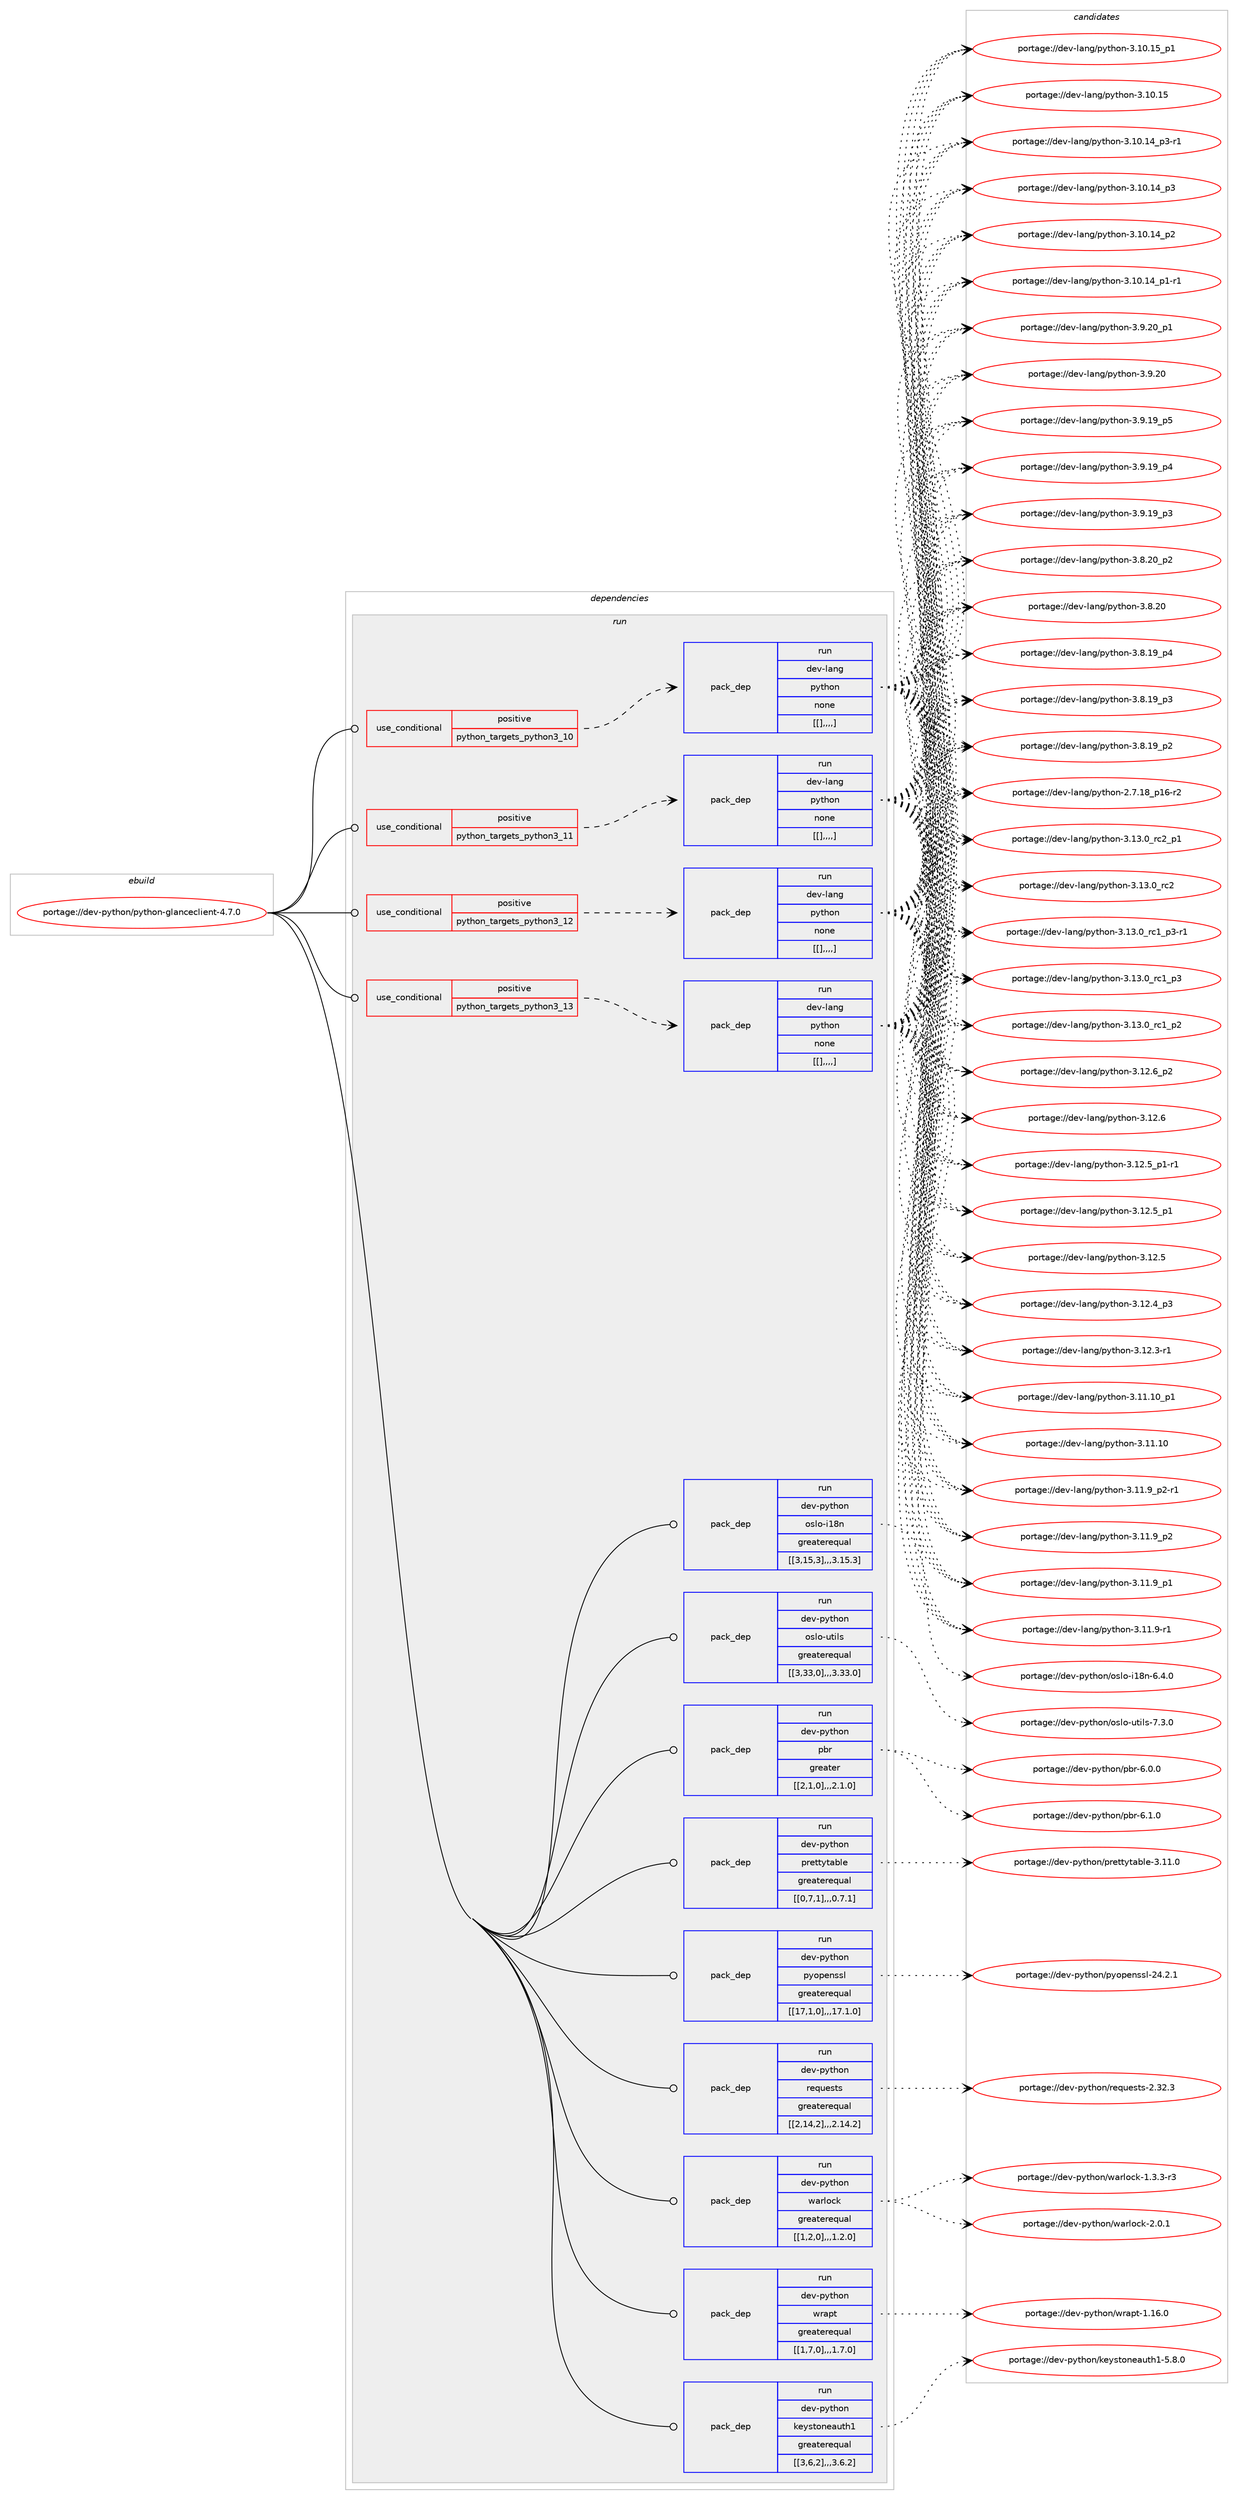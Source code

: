 digraph prolog {

# *************
# Graph options
# *************

newrank=true;
concentrate=true;
compound=true;
graph [rankdir=LR,fontname=Helvetica,fontsize=10,ranksep=1.5];#, ranksep=2.5, nodesep=0.2];
edge  [arrowhead=vee];
node  [fontname=Helvetica,fontsize=10];

# **********
# The ebuild
# **********

subgraph cluster_leftcol {
color=gray;
label=<<i>ebuild</i>>;
id [label="portage://dev-python/python-glanceclient-4.7.0", color=red, width=4, href="../dev-python/python-glanceclient-4.7.0.svg"];
}

# ****************
# The dependencies
# ****************

subgraph cluster_midcol {
color=gray;
label=<<i>dependencies</i>>;
subgraph cluster_compile {
fillcolor="#eeeeee";
style=filled;
label=<<i>compile</i>>;
}
subgraph cluster_compileandrun {
fillcolor="#eeeeee";
style=filled;
label=<<i>compile and run</i>>;
}
subgraph cluster_run {
fillcolor="#eeeeee";
style=filled;
label=<<i>run</i>>;
subgraph cond39867 {
dependency162960 [label=<<TABLE BORDER="0" CELLBORDER="1" CELLSPACING="0" CELLPADDING="4"><TR><TD ROWSPAN="3" CELLPADDING="10">use_conditional</TD></TR><TR><TD>positive</TD></TR><TR><TD>python_targets_python3_10</TD></TR></TABLE>>, shape=none, color=red];
subgraph pack121839 {
dependency162961 [label=<<TABLE BORDER="0" CELLBORDER="1" CELLSPACING="0" CELLPADDING="4" WIDTH="220"><TR><TD ROWSPAN="6" CELLPADDING="30">pack_dep</TD></TR><TR><TD WIDTH="110">run</TD></TR><TR><TD>dev-lang</TD></TR><TR><TD>python</TD></TR><TR><TD>none</TD></TR><TR><TD>[[],,,,]</TD></TR></TABLE>>, shape=none, color=blue];
}
dependency162960:e -> dependency162961:w [weight=20,style="dashed",arrowhead="vee"];
}
id:e -> dependency162960:w [weight=20,style="solid",arrowhead="odot"];
subgraph cond39868 {
dependency162962 [label=<<TABLE BORDER="0" CELLBORDER="1" CELLSPACING="0" CELLPADDING="4"><TR><TD ROWSPAN="3" CELLPADDING="10">use_conditional</TD></TR><TR><TD>positive</TD></TR><TR><TD>python_targets_python3_11</TD></TR></TABLE>>, shape=none, color=red];
subgraph pack121840 {
dependency162963 [label=<<TABLE BORDER="0" CELLBORDER="1" CELLSPACING="0" CELLPADDING="4" WIDTH="220"><TR><TD ROWSPAN="6" CELLPADDING="30">pack_dep</TD></TR><TR><TD WIDTH="110">run</TD></TR><TR><TD>dev-lang</TD></TR><TR><TD>python</TD></TR><TR><TD>none</TD></TR><TR><TD>[[],,,,]</TD></TR></TABLE>>, shape=none, color=blue];
}
dependency162962:e -> dependency162963:w [weight=20,style="dashed",arrowhead="vee"];
}
id:e -> dependency162962:w [weight=20,style="solid",arrowhead="odot"];
subgraph cond39869 {
dependency162964 [label=<<TABLE BORDER="0" CELLBORDER="1" CELLSPACING="0" CELLPADDING="4"><TR><TD ROWSPAN="3" CELLPADDING="10">use_conditional</TD></TR><TR><TD>positive</TD></TR><TR><TD>python_targets_python3_12</TD></TR></TABLE>>, shape=none, color=red];
subgraph pack121841 {
dependency162965 [label=<<TABLE BORDER="0" CELLBORDER="1" CELLSPACING="0" CELLPADDING="4" WIDTH="220"><TR><TD ROWSPAN="6" CELLPADDING="30">pack_dep</TD></TR><TR><TD WIDTH="110">run</TD></TR><TR><TD>dev-lang</TD></TR><TR><TD>python</TD></TR><TR><TD>none</TD></TR><TR><TD>[[],,,,]</TD></TR></TABLE>>, shape=none, color=blue];
}
dependency162964:e -> dependency162965:w [weight=20,style="dashed",arrowhead="vee"];
}
id:e -> dependency162964:w [weight=20,style="solid",arrowhead="odot"];
subgraph cond39870 {
dependency162966 [label=<<TABLE BORDER="0" CELLBORDER="1" CELLSPACING="0" CELLPADDING="4"><TR><TD ROWSPAN="3" CELLPADDING="10">use_conditional</TD></TR><TR><TD>positive</TD></TR><TR><TD>python_targets_python3_13</TD></TR></TABLE>>, shape=none, color=red];
subgraph pack121842 {
dependency162967 [label=<<TABLE BORDER="0" CELLBORDER="1" CELLSPACING="0" CELLPADDING="4" WIDTH="220"><TR><TD ROWSPAN="6" CELLPADDING="30">pack_dep</TD></TR><TR><TD WIDTH="110">run</TD></TR><TR><TD>dev-lang</TD></TR><TR><TD>python</TD></TR><TR><TD>none</TD></TR><TR><TD>[[],,,,]</TD></TR></TABLE>>, shape=none, color=blue];
}
dependency162966:e -> dependency162967:w [weight=20,style="dashed",arrowhead="vee"];
}
id:e -> dependency162966:w [weight=20,style="solid",arrowhead="odot"];
subgraph pack121843 {
dependency162968 [label=<<TABLE BORDER="0" CELLBORDER="1" CELLSPACING="0" CELLPADDING="4" WIDTH="220"><TR><TD ROWSPAN="6" CELLPADDING="30">pack_dep</TD></TR><TR><TD WIDTH="110">run</TD></TR><TR><TD>dev-python</TD></TR><TR><TD>keystoneauth1</TD></TR><TR><TD>greaterequal</TD></TR><TR><TD>[[3,6,2],,,3.6.2]</TD></TR></TABLE>>, shape=none, color=blue];
}
id:e -> dependency162968:w [weight=20,style="solid",arrowhead="odot"];
subgraph pack121844 {
dependency162969 [label=<<TABLE BORDER="0" CELLBORDER="1" CELLSPACING="0" CELLPADDING="4" WIDTH="220"><TR><TD ROWSPAN="6" CELLPADDING="30">pack_dep</TD></TR><TR><TD WIDTH="110">run</TD></TR><TR><TD>dev-python</TD></TR><TR><TD>oslo-i18n</TD></TR><TR><TD>greaterequal</TD></TR><TR><TD>[[3,15,3],,,3.15.3]</TD></TR></TABLE>>, shape=none, color=blue];
}
id:e -> dependency162969:w [weight=20,style="solid",arrowhead="odot"];
subgraph pack121845 {
dependency162970 [label=<<TABLE BORDER="0" CELLBORDER="1" CELLSPACING="0" CELLPADDING="4" WIDTH="220"><TR><TD ROWSPAN="6" CELLPADDING="30">pack_dep</TD></TR><TR><TD WIDTH="110">run</TD></TR><TR><TD>dev-python</TD></TR><TR><TD>oslo-utils</TD></TR><TR><TD>greaterequal</TD></TR><TR><TD>[[3,33,0],,,3.33.0]</TD></TR></TABLE>>, shape=none, color=blue];
}
id:e -> dependency162970:w [weight=20,style="solid",arrowhead="odot"];
subgraph pack121846 {
dependency162971 [label=<<TABLE BORDER="0" CELLBORDER="1" CELLSPACING="0" CELLPADDING="4" WIDTH="220"><TR><TD ROWSPAN="6" CELLPADDING="30">pack_dep</TD></TR><TR><TD WIDTH="110">run</TD></TR><TR><TD>dev-python</TD></TR><TR><TD>pbr</TD></TR><TR><TD>greater</TD></TR><TR><TD>[[2,1,0],,,2.1.0]</TD></TR></TABLE>>, shape=none, color=blue];
}
id:e -> dependency162971:w [weight=20,style="solid",arrowhead="odot"];
subgraph pack121847 {
dependency162972 [label=<<TABLE BORDER="0" CELLBORDER="1" CELLSPACING="0" CELLPADDING="4" WIDTH="220"><TR><TD ROWSPAN="6" CELLPADDING="30">pack_dep</TD></TR><TR><TD WIDTH="110">run</TD></TR><TR><TD>dev-python</TD></TR><TR><TD>prettytable</TD></TR><TR><TD>greaterequal</TD></TR><TR><TD>[[0,7,1],,,0.7.1]</TD></TR></TABLE>>, shape=none, color=blue];
}
id:e -> dependency162972:w [weight=20,style="solid",arrowhead="odot"];
subgraph pack121848 {
dependency162973 [label=<<TABLE BORDER="0" CELLBORDER="1" CELLSPACING="0" CELLPADDING="4" WIDTH="220"><TR><TD ROWSPAN="6" CELLPADDING="30">pack_dep</TD></TR><TR><TD WIDTH="110">run</TD></TR><TR><TD>dev-python</TD></TR><TR><TD>pyopenssl</TD></TR><TR><TD>greaterequal</TD></TR><TR><TD>[[17,1,0],,,17.1.0]</TD></TR></TABLE>>, shape=none, color=blue];
}
id:e -> dependency162973:w [weight=20,style="solid",arrowhead="odot"];
subgraph pack121849 {
dependency162974 [label=<<TABLE BORDER="0" CELLBORDER="1" CELLSPACING="0" CELLPADDING="4" WIDTH="220"><TR><TD ROWSPAN="6" CELLPADDING="30">pack_dep</TD></TR><TR><TD WIDTH="110">run</TD></TR><TR><TD>dev-python</TD></TR><TR><TD>requests</TD></TR><TR><TD>greaterequal</TD></TR><TR><TD>[[2,14,2],,,2.14.2]</TD></TR></TABLE>>, shape=none, color=blue];
}
id:e -> dependency162974:w [weight=20,style="solid",arrowhead="odot"];
subgraph pack121850 {
dependency162975 [label=<<TABLE BORDER="0" CELLBORDER="1" CELLSPACING="0" CELLPADDING="4" WIDTH="220"><TR><TD ROWSPAN="6" CELLPADDING="30">pack_dep</TD></TR><TR><TD WIDTH="110">run</TD></TR><TR><TD>dev-python</TD></TR><TR><TD>warlock</TD></TR><TR><TD>greaterequal</TD></TR><TR><TD>[[1,2,0],,,1.2.0]</TD></TR></TABLE>>, shape=none, color=blue];
}
id:e -> dependency162975:w [weight=20,style="solid",arrowhead="odot"];
subgraph pack121851 {
dependency162976 [label=<<TABLE BORDER="0" CELLBORDER="1" CELLSPACING="0" CELLPADDING="4" WIDTH="220"><TR><TD ROWSPAN="6" CELLPADDING="30">pack_dep</TD></TR><TR><TD WIDTH="110">run</TD></TR><TR><TD>dev-python</TD></TR><TR><TD>wrapt</TD></TR><TR><TD>greaterequal</TD></TR><TR><TD>[[1,7,0],,,1.7.0]</TD></TR></TABLE>>, shape=none, color=blue];
}
id:e -> dependency162976:w [weight=20,style="solid",arrowhead="odot"];
}
}

# **************
# The candidates
# **************

subgraph cluster_choices {
rank=same;
color=gray;
label=<<i>candidates</i>>;

subgraph choice121839 {
color=black;
nodesep=1;
choice100101118451089711010347112121116104111110455146495146489511499509511249 [label="portage://dev-lang/python-3.13.0_rc2_p1", color=red, width=4,href="../dev-lang/python-3.13.0_rc2_p1.svg"];
choice10010111845108971101034711212111610411111045514649514648951149950 [label="portage://dev-lang/python-3.13.0_rc2", color=red, width=4,href="../dev-lang/python-3.13.0_rc2.svg"];
choice1001011184510897110103471121211161041111104551464951464895114994995112514511449 [label="portage://dev-lang/python-3.13.0_rc1_p3-r1", color=red, width=4,href="../dev-lang/python-3.13.0_rc1_p3-r1.svg"];
choice100101118451089711010347112121116104111110455146495146489511499499511251 [label="portage://dev-lang/python-3.13.0_rc1_p3", color=red, width=4,href="../dev-lang/python-3.13.0_rc1_p3.svg"];
choice100101118451089711010347112121116104111110455146495146489511499499511250 [label="portage://dev-lang/python-3.13.0_rc1_p2", color=red, width=4,href="../dev-lang/python-3.13.0_rc1_p2.svg"];
choice100101118451089711010347112121116104111110455146495046549511250 [label="portage://dev-lang/python-3.12.6_p2", color=red, width=4,href="../dev-lang/python-3.12.6_p2.svg"];
choice10010111845108971101034711212111610411111045514649504654 [label="portage://dev-lang/python-3.12.6", color=red, width=4,href="../dev-lang/python-3.12.6.svg"];
choice1001011184510897110103471121211161041111104551464950465395112494511449 [label="portage://dev-lang/python-3.12.5_p1-r1", color=red, width=4,href="../dev-lang/python-3.12.5_p1-r1.svg"];
choice100101118451089711010347112121116104111110455146495046539511249 [label="portage://dev-lang/python-3.12.5_p1", color=red, width=4,href="../dev-lang/python-3.12.5_p1.svg"];
choice10010111845108971101034711212111610411111045514649504653 [label="portage://dev-lang/python-3.12.5", color=red, width=4,href="../dev-lang/python-3.12.5.svg"];
choice100101118451089711010347112121116104111110455146495046529511251 [label="portage://dev-lang/python-3.12.4_p3", color=red, width=4,href="../dev-lang/python-3.12.4_p3.svg"];
choice100101118451089711010347112121116104111110455146495046514511449 [label="portage://dev-lang/python-3.12.3-r1", color=red, width=4,href="../dev-lang/python-3.12.3-r1.svg"];
choice10010111845108971101034711212111610411111045514649494649489511249 [label="portage://dev-lang/python-3.11.10_p1", color=red, width=4,href="../dev-lang/python-3.11.10_p1.svg"];
choice1001011184510897110103471121211161041111104551464949464948 [label="portage://dev-lang/python-3.11.10", color=red, width=4,href="../dev-lang/python-3.11.10.svg"];
choice1001011184510897110103471121211161041111104551464949465795112504511449 [label="portage://dev-lang/python-3.11.9_p2-r1", color=red, width=4,href="../dev-lang/python-3.11.9_p2-r1.svg"];
choice100101118451089711010347112121116104111110455146494946579511250 [label="portage://dev-lang/python-3.11.9_p2", color=red, width=4,href="../dev-lang/python-3.11.9_p2.svg"];
choice100101118451089711010347112121116104111110455146494946579511249 [label="portage://dev-lang/python-3.11.9_p1", color=red, width=4,href="../dev-lang/python-3.11.9_p1.svg"];
choice100101118451089711010347112121116104111110455146494946574511449 [label="portage://dev-lang/python-3.11.9-r1", color=red, width=4,href="../dev-lang/python-3.11.9-r1.svg"];
choice10010111845108971101034711212111610411111045514649484649539511249 [label="portage://dev-lang/python-3.10.15_p1", color=red, width=4,href="../dev-lang/python-3.10.15_p1.svg"];
choice1001011184510897110103471121211161041111104551464948464953 [label="portage://dev-lang/python-3.10.15", color=red, width=4,href="../dev-lang/python-3.10.15.svg"];
choice100101118451089711010347112121116104111110455146494846495295112514511449 [label="portage://dev-lang/python-3.10.14_p3-r1", color=red, width=4,href="../dev-lang/python-3.10.14_p3-r1.svg"];
choice10010111845108971101034711212111610411111045514649484649529511251 [label="portage://dev-lang/python-3.10.14_p3", color=red, width=4,href="../dev-lang/python-3.10.14_p3.svg"];
choice10010111845108971101034711212111610411111045514649484649529511250 [label="portage://dev-lang/python-3.10.14_p2", color=red, width=4,href="../dev-lang/python-3.10.14_p2.svg"];
choice100101118451089711010347112121116104111110455146494846495295112494511449 [label="portage://dev-lang/python-3.10.14_p1-r1", color=red, width=4,href="../dev-lang/python-3.10.14_p1-r1.svg"];
choice100101118451089711010347112121116104111110455146574650489511249 [label="portage://dev-lang/python-3.9.20_p1", color=red, width=4,href="../dev-lang/python-3.9.20_p1.svg"];
choice10010111845108971101034711212111610411111045514657465048 [label="portage://dev-lang/python-3.9.20", color=red, width=4,href="../dev-lang/python-3.9.20.svg"];
choice100101118451089711010347112121116104111110455146574649579511253 [label="portage://dev-lang/python-3.9.19_p5", color=red, width=4,href="../dev-lang/python-3.9.19_p5.svg"];
choice100101118451089711010347112121116104111110455146574649579511252 [label="portage://dev-lang/python-3.9.19_p4", color=red, width=4,href="../dev-lang/python-3.9.19_p4.svg"];
choice100101118451089711010347112121116104111110455146574649579511251 [label="portage://dev-lang/python-3.9.19_p3", color=red, width=4,href="../dev-lang/python-3.9.19_p3.svg"];
choice100101118451089711010347112121116104111110455146564650489511250 [label="portage://dev-lang/python-3.8.20_p2", color=red, width=4,href="../dev-lang/python-3.8.20_p2.svg"];
choice10010111845108971101034711212111610411111045514656465048 [label="portage://dev-lang/python-3.8.20", color=red, width=4,href="../dev-lang/python-3.8.20.svg"];
choice100101118451089711010347112121116104111110455146564649579511252 [label="portage://dev-lang/python-3.8.19_p4", color=red, width=4,href="../dev-lang/python-3.8.19_p4.svg"];
choice100101118451089711010347112121116104111110455146564649579511251 [label="portage://dev-lang/python-3.8.19_p3", color=red, width=4,href="../dev-lang/python-3.8.19_p3.svg"];
choice100101118451089711010347112121116104111110455146564649579511250 [label="portage://dev-lang/python-3.8.19_p2", color=red, width=4,href="../dev-lang/python-3.8.19_p2.svg"];
choice100101118451089711010347112121116104111110455046554649569511249544511450 [label="portage://dev-lang/python-2.7.18_p16-r2", color=red, width=4,href="../dev-lang/python-2.7.18_p16-r2.svg"];
dependency162961:e -> choice100101118451089711010347112121116104111110455146495146489511499509511249:w [style=dotted,weight="100"];
dependency162961:e -> choice10010111845108971101034711212111610411111045514649514648951149950:w [style=dotted,weight="100"];
dependency162961:e -> choice1001011184510897110103471121211161041111104551464951464895114994995112514511449:w [style=dotted,weight="100"];
dependency162961:e -> choice100101118451089711010347112121116104111110455146495146489511499499511251:w [style=dotted,weight="100"];
dependency162961:e -> choice100101118451089711010347112121116104111110455146495146489511499499511250:w [style=dotted,weight="100"];
dependency162961:e -> choice100101118451089711010347112121116104111110455146495046549511250:w [style=dotted,weight="100"];
dependency162961:e -> choice10010111845108971101034711212111610411111045514649504654:w [style=dotted,weight="100"];
dependency162961:e -> choice1001011184510897110103471121211161041111104551464950465395112494511449:w [style=dotted,weight="100"];
dependency162961:e -> choice100101118451089711010347112121116104111110455146495046539511249:w [style=dotted,weight="100"];
dependency162961:e -> choice10010111845108971101034711212111610411111045514649504653:w [style=dotted,weight="100"];
dependency162961:e -> choice100101118451089711010347112121116104111110455146495046529511251:w [style=dotted,weight="100"];
dependency162961:e -> choice100101118451089711010347112121116104111110455146495046514511449:w [style=dotted,weight="100"];
dependency162961:e -> choice10010111845108971101034711212111610411111045514649494649489511249:w [style=dotted,weight="100"];
dependency162961:e -> choice1001011184510897110103471121211161041111104551464949464948:w [style=dotted,weight="100"];
dependency162961:e -> choice1001011184510897110103471121211161041111104551464949465795112504511449:w [style=dotted,weight="100"];
dependency162961:e -> choice100101118451089711010347112121116104111110455146494946579511250:w [style=dotted,weight="100"];
dependency162961:e -> choice100101118451089711010347112121116104111110455146494946579511249:w [style=dotted,weight="100"];
dependency162961:e -> choice100101118451089711010347112121116104111110455146494946574511449:w [style=dotted,weight="100"];
dependency162961:e -> choice10010111845108971101034711212111610411111045514649484649539511249:w [style=dotted,weight="100"];
dependency162961:e -> choice1001011184510897110103471121211161041111104551464948464953:w [style=dotted,weight="100"];
dependency162961:e -> choice100101118451089711010347112121116104111110455146494846495295112514511449:w [style=dotted,weight="100"];
dependency162961:e -> choice10010111845108971101034711212111610411111045514649484649529511251:w [style=dotted,weight="100"];
dependency162961:e -> choice10010111845108971101034711212111610411111045514649484649529511250:w [style=dotted,weight="100"];
dependency162961:e -> choice100101118451089711010347112121116104111110455146494846495295112494511449:w [style=dotted,weight="100"];
dependency162961:e -> choice100101118451089711010347112121116104111110455146574650489511249:w [style=dotted,weight="100"];
dependency162961:e -> choice10010111845108971101034711212111610411111045514657465048:w [style=dotted,weight="100"];
dependency162961:e -> choice100101118451089711010347112121116104111110455146574649579511253:w [style=dotted,weight="100"];
dependency162961:e -> choice100101118451089711010347112121116104111110455146574649579511252:w [style=dotted,weight="100"];
dependency162961:e -> choice100101118451089711010347112121116104111110455146574649579511251:w [style=dotted,weight="100"];
dependency162961:e -> choice100101118451089711010347112121116104111110455146564650489511250:w [style=dotted,weight="100"];
dependency162961:e -> choice10010111845108971101034711212111610411111045514656465048:w [style=dotted,weight="100"];
dependency162961:e -> choice100101118451089711010347112121116104111110455146564649579511252:w [style=dotted,weight="100"];
dependency162961:e -> choice100101118451089711010347112121116104111110455146564649579511251:w [style=dotted,weight="100"];
dependency162961:e -> choice100101118451089711010347112121116104111110455146564649579511250:w [style=dotted,weight="100"];
dependency162961:e -> choice100101118451089711010347112121116104111110455046554649569511249544511450:w [style=dotted,weight="100"];
}
subgraph choice121840 {
color=black;
nodesep=1;
choice100101118451089711010347112121116104111110455146495146489511499509511249 [label="portage://dev-lang/python-3.13.0_rc2_p1", color=red, width=4,href="../dev-lang/python-3.13.0_rc2_p1.svg"];
choice10010111845108971101034711212111610411111045514649514648951149950 [label="portage://dev-lang/python-3.13.0_rc2", color=red, width=4,href="../dev-lang/python-3.13.0_rc2.svg"];
choice1001011184510897110103471121211161041111104551464951464895114994995112514511449 [label="portage://dev-lang/python-3.13.0_rc1_p3-r1", color=red, width=4,href="../dev-lang/python-3.13.0_rc1_p3-r1.svg"];
choice100101118451089711010347112121116104111110455146495146489511499499511251 [label="portage://dev-lang/python-3.13.0_rc1_p3", color=red, width=4,href="../dev-lang/python-3.13.0_rc1_p3.svg"];
choice100101118451089711010347112121116104111110455146495146489511499499511250 [label="portage://dev-lang/python-3.13.0_rc1_p2", color=red, width=4,href="../dev-lang/python-3.13.0_rc1_p2.svg"];
choice100101118451089711010347112121116104111110455146495046549511250 [label="portage://dev-lang/python-3.12.6_p2", color=red, width=4,href="../dev-lang/python-3.12.6_p2.svg"];
choice10010111845108971101034711212111610411111045514649504654 [label="portage://dev-lang/python-3.12.6", color=red, width=4,href="../dev-lang/python-3.12.6.svg"];
choice1001011184510897110103471121211161041111104551464950465395112494511449 [label="portage://dev-lang/python-3.12.5_p1-r1", color=red, width=4,href="../dev-lang/python-3.12.5_p1-r1.svg"];
choice100101118451089711010347112121116104111110455146495046539511249 [label="portage://dev-lang/python-3.12.5_p1", color=red, width=4,href="../dev-lang/python-3.12.5_p1.svg"];
choice10010111845108971101034711212111610411111045514649504653 [label="portage://dev-lang/python-3.12.5", color=red, width=4,href="../dev-lang/python-3.12.5.svg"];
choice100101118451089711010347112121116104111110455146495046529511251 [label="portage://dev-lang/python-3.12.4_p3", color=red, width=4,href="../dev-lang/python-3.12.4_p3.svg"];
choice100101118451089711010347112121116104111110455146495046514511449 [label="portage://dev-lang/python-3.12.3-r1", color=red, width=4,href="../dev-lang/python-3.12.3-r1.svg"];
choice10010111845108971101034711212111610411111045514649494649489511249 [label="portage://dev-lang/python-3.11.10_p1", color=red, width=4,href="../dev-lang/python-3.11.10_p1.svg"];
choice1001011184510897110103471121211161041111104551464949464948 [label="portage://dev-lang/python-3.11.10", color=red, width=4,href="../dev-lang/python-3.11.10.svg"];
choice1001011184510897110103471121211161041111104551464949465795112504511449 [label="portage://dev-lang/python-3.11.9_p2-r1", color=red, width=4,href="../dev-lang/python-3.11.9_p2-r1.svg"];
choice100101118451089711010347112121116104111110455146494946579511250 [label="portage://dev-lang/python-3.11.9_p2", color=red, width=4,href="../dev-lang/python-3.11.9_p2.svg"];
choice100101118451089711010347112121116104111110455146494946579511249 [label="portage://dev-lang/python-3.11.9_p1", color=red, width=4,href="../dev-lang/python-3.11.9_p1.svg"];
choice100101118451089711010347112121116104111110455146494946574511449 [label="portage://dev-lang/python-3.11.9-r1", color=red, width=4,href="../dev-lang/python-3.11.9-r1.svg"];
choice10010111845108971101034711212111610411111045514649484649539511249 [label="portage://dev-lang/python-3.10.15_p1", color=red, width=4,href="../dev-lang/python-3.10.15_p1.svg"];
choice1001011184510897110103471121211161041111104551464948464953 [label="portage://dev-lang/python-3.10.15", color=red, width=4,href="../dev-lang/python-3.10.15.svg"];
choice100101118451089711010347112121116104111110455146494846495295112514511449 [label="portage://dev-lang/python-3.10.14_p3-r1", color=red, width=4,href="../dev-lang/python-3.10.14_p3-r1.svg"];
choice10010111845108971101034711212111610411111045514649484649529511251 [label="portage://dev-lang/python-3.10.14_p3", color=red, width=4,href="../dev-lang/python-3.10.14_p3.svg"];
choice10010111845108971101034711212111610411111045514649484649529511250 [label="portage://dev-lang/python-3.10.14_p2", color=red, width=4,href="../dev-lang/python-3.10.14_p2.svg"];
choice100101118451089711010347112121116104111110455146494846495295112494511449 [label="portage://dev-lang/python-3.10.14_p1-r1", color=red, width=4,href="../dev-lang/python-3.10.14_p1-r1.svg"];
choice100101118451089711010347112121116104111110455146574650489511249 [label="portage://dev-lang/python-3.9.20_p1", color=red, width=4,href="../dev-lang/python-3.9.20_p1.svg"];
choice10010111845108971101034711212111610411111045514657465048 [label="portage://dev-lang/python-3.9.20", color=red, width=4,href="../dev-lang/python-3.9.20.svg"];
choice100101118451089711010347112121116104111110455146574649579511253 [label="portage://dev-lang/python-3.9.19_p5", color=red, width=4,href="../dev-lang/python-3.9.19_p5.svg"];
choice100101118451089711010347112121116104111110455146574649579511252 [label="portage://dev-lang/python-3.9.19_p4", color=red, width=4,href="../dev-lang/python-3.9.19_p4.svg"];
choice100101118451089711010347112121116104111110455146574649579511251 [label="portage://dev-lang/python-3.9.19_p3", color=red, width=4,href="../dev-lang/python-3.9.19_p3.svg"];
choice100101118451089711010347112121116104111110455146564650489511250 [label="portage://dev-lang/python-3.8.20_p2", color=red, width=4,href="../dev-lang/python-3.8.20_p2.svg"];
choice10010111845108971101034711212111610411111045514656465048 [label="portage://dev-lang/python-3.8.20", color=red, width=4,href="../dev-lang/python-3.8.20.svg"];
choice100101118451089711010347112121116104111110455146564649579511252 [label="portage://dev-lang/python-3.8.19_p4", color=red, width=4,href="../dev-lang/python-3.8.19_p4.svg"];
choice100101118451089711010347112121116104111110455146564649579511251 [label="portage://dev-lang/python-3.8.19_p3", color=red, width=4,href="../dev-lang/python-3.8.19_p3.svg"];
choice100101118451089711010347112121116104111110455146564649579511250 [label="portage://dev-lang/python-3.8.19_p2", color=red, width=4,href="../dev-lang/python-3.8.19_p2.svg"];
choice100101118451089711010347112121116104111110455046554649569511249544511450 [label="portage://dev-lang/python-2.7.18_p16-r2", color=red, width=4,href="../dev-lang/python-2.7.18_p16-r2.svg"];
dependency162963:e -> choice100101118451089711010347112121116104111110455146495146489511499509511249:w [style=dotted,weight="100"];
dependency162963:e -> choice10010111845108971101034711212111610411111045514649514648951149950:w [style=dotted,weight="100"];
dependency162963:e -> choice1001011184510897110103471121211161041111104551464951464895114994995112514511449:w [style=dotted,weight="100"];
dependency162963:e -> choice100101118451089711010347112121116104111110455146495146489511499499511251:w [style=dotted,weight="100"];
dependency162963:e -> choice100101118451089711010347112121116104111110455146495146489511499499511250:w [style=dotted,weight="100"];
dependency162963:e -> choice100101118451089711010347112121116104111110455146495046549511250:w [style=dotted,weight="100"];
dependency162963:e -> choice10010111845108971101034711212111610411111045514649504654:w [style=dotted,weight="100"];
dependency162963:e -> choice1001011184510897110103471121211161041111104551464950465395112494511449:w [style=dotted,weight="100"];
dependency162963:e -> choice100101118451089711010347112121116104111110455146495046539511249:w [style=dotted,weight="100"];
dependency162963:e -> choice10010111845108971101034711212111610411111045514649504653:w [style=dotted,weight="100"];
dependency162963:e -> choice100101118451089711010347112121116104111110455146495046529511251:w [style=dotted,weight="100"];
dependency162963:e -> choice100101118451089711010347112121116104111110455146495046514511449:w [style=dotted,weight="100"];
dependency162963:e -> choice10010111845108971101034711212111610411111045514649494649489511249:w [style=dotted,weight="100"];
dependency162963:e -> choice1001011184510897110103471121211161041111104551464949464948:w [style=dotted,weight="100"];
dependency162963:e -> choice1001011184510897110103471121211161041111104551464949465795112504511449:w [style=dotted,weight="100"];
dependency162963:e -> choice100101118451089711010347112121116104111110455146494946579511250:w [style=dotted,weight="100"];
dependency162963:e -> choice100101118451089711010347112121116104111110455146494946579511249:w [style=dotted,weight="100"];
dependency162963:e -> choice100101118451089711010347112121116104111110455146494946574511449:w [style=dotted,weight="100"];
dependency162963:e -> choice10010111845108971101034711212111610411111045514649484649539511249:w [style=dotted,weight="100"];
dependency162963:e -> choice1001011184510897110103471121211161041111104551464948464953:w [style=dotted,weight="100"];
dependency162963:e -> choice100101118451089711010347112121116104111110455146494846495295112514511449:w [style=dotted,weight="100"];
dependency162963:e -> choice10010111845108971101034711212111610411111045514649484649529511251:w [style=dotted,weight="100"];
dependency162963:e -> choice10010111845108971101034711212111610411111045514649484649529511250:w [style=dotted,weight="100"];
dependency162963:e -> choice100101118451089711010347112121116104111110455146494846495295112494511449:w [style=dotted,weight="100"];
dependency162963:e -> choice100101118451089711010347112121116104111110455146574650489511249:w [style=dotted,weight="100"];
dependency162963:e -> choice10010111845108971101034711212111610411111045514657465048:w [style=dotted,weight="100"];
dependency162963:e -> choice100101118451089711010347112121116104111110455146574649579511253:w [style=dotted,weight="100"];
dependency162963:e -> choice100101118451089711010347112121116104111110455146574649579511252:w [style=dotted,weight="100"];
dependency162963:e -> choice100101118451089711010347112121116104111110455146574649579511251:w [style=dotted,weight="100"];
dependency162963:e -> choice100101118451089711010347112121116104111110455146564650489511250:w [style=dotted,weight="100"];
dependency162963:e -> choice10010111845108971101034711212111610411111045514656465048:w [style=dotted,weight="100"];
dependency162963:e -> choice100101118451089711010347112121116104111110455146564649579511252:w [style=dotted,weight="100"];
dependency162963:e -> choice100101118451089711010347112121116104111110455146564649579511251:w [style=dotted,weight="100"];
dependency162963:e -> choice100101118451089711010347112121116104111110455146564649579511250:w [style=dotted,weight="100"];
dependency162963:e -> choice100101118451089711010347112121116104111110455046554649569511249544511450:w [style=dotted,weight="100"];
}
subgraph choice121841 {
color=black;
nodesep=1;
choice100101118451089711010347112121116104111110455146495146489511499509511249 [label="portage://dev-lang/python-3.13.0_rc2_p1", color=red, width=4,href="../dev-lang/python-3.13.0_rc2_p1.svg"];
choice10010111845108971101034711212111610411111045514649514648951149950 [label="portage://dev-lang/python-3.13.0_rc2", color=red, width=4,href="../dev-lang/python-3.13.0_rc2.svg"];
choice1001011184510897110103471121211161041111104551464951464895114994995112514511449 [label="portage://dev-lang/python-3.13.0_rc1_p3-r1", color=red, width=4,href="../dev-lang/python-3.13.0_rc1_p3-r1.svg"];
choice100101118451089711010347112121116104111110455146495146489511499499511251 [label="portage://dev-lang/python-3.13.0_rc1_p3", color=red, width=4,href="../dev-lang/python-3.13.0_rc1_p3.svg"];
choice100101118451089711010347112121116104111110455146495146489511499499511250 [label="portage://dev-lang/python-3.13.0_rc1_p2", color=red, width=4,href="../dev-lang/python-3.13.0_rc1_p2.svg"];
choice100101118451089711010347112121116104111110455146495046549511250 [label="portage://dev-lang/python-3.12.6_p2", color=red, width=4,href="../dev-lang/python-3.12.6_p2.svg"];
choice10010111845108971101034711212111610411111045514649504654 [label="portage://dev-lang/python-3.12.6", color=red, width=4,href="../dev-lang/python-3.12.6.svg"];
choice1001011184510897110103471121211161041111104551464950465395112494511449 [label="portage://dev-lang/python-3.12.5_p1-r1", color=red, width=4,href="../dev-lang/python-3.12.5_p1-r1.svg"];
choice100101118451089711010347112121116104111110455146495046539511249 [label="portage://dev-lang/python-3.12.5_p1", color=red, width=4,href="../dev-lang/python-3.12.5_p1.svg"];
choice10010111845108971101034711212111610411111045514649504653 [label="portage://dev-lang/python-3.12.5", color=red, width=4,href="../dev-lang/python-3.12.5.svg"];
choice100101118451089711010347112121116104111110455146495046529511251 [label="portage://dev-lang/python-3.12.4_p3", color=red, width=4,href="../dev-lang/python-3.12.4_p3.svg"];
choice100101118451089711010347112121116104111110455146495046514511449 [label="portage://dev-lang/python-3.12.3-r1", color=red, width=4,href="../dev-lang/python-3.12.3-r1.svg"];
choice10010111845108971101034711212111610411111045514649494649489511249 [label="portage://dev-lang/python-3.11.10_p1", color=red, width=4,href="../dev-lang/python-3.11.10_p1.svg"];
choice1001011184510897110103471121211161041111104551464949464948 [label="portage://dev-lang/python-3.11.10", color=red, width=4,href="../dev-lang/python-3.11.10.svg"];
choice1001011184510897110103471121211161041111104551464949465795112504511449 [label="portage://dev-lang/python-3.11.9_p2-r1", color=red, width=4,href="../dev-lang/python-3.11.9_p2-r1.svg"];
choice100101118451089711010347112121116104111110455146494946579511250 [label="portage://dev-lang/python-3.11.9_p2", color=red, width=4,href="../dev-lang/python-3.11.9_p2.svg"];
choice100101118451089711010347112121116104111110455146494946579511249 [label="portage://dev-lang/python-3.11.9_p1", color=red, width=4,href="../dev-lang/python-3.11.9_p1.svg"];
choice100101118451089711010347112121116104111110455146494946574511449 [label="portage://dev-lang/python-3.11.9-r1", color=red, width=4,href="../dev-lang/python-3.11.9-r1.svg"];
choice10010111845108971101034711212111610411111045514649484649539511249 [label="portage://dev-lang/python-3.10.15_p1", color=red, width=4,href="../dev-lang/python-3.10.15_p1.svg"];
choice1001011184510897110103471121211161041111104551464948464953 [label="portage://dev-lang/python-3.10.15", color=red, width=4,href="../dev-lang/python-3.10.15.svg"];
choice100101118451089711010347112121116104111110455146494846495295112514511449 [label="portage://dev-lang/python-3.10.14_p3-r1", color=red, width=4,href="../dev-lang/python-3.10.14_p3-r1.svg"];
choice10010111845108971101034711212111610411111045514649484649529511251 [label="portage://dev-lang/python-3.10.14_p3", color=red, width=4,href="../dev-lang/python-3.10.14_p3.svg"];
choice10010111845108971101034711212111610411111045514649484649529511250 [label="portage://dev-lang/python-3.10.14_p2", color=red, width=4,href="../dev-lang/python-3.10.14_p2.svg"];
choice100101118451089711010347112121116104111110455146494846495295112494511449 [label="portage://dev-lang/python-3.10.14_p1-r1", color=red, width=4,href="../dev-lang/python-3.10.14_p1-r1.svg"];
choice100101118451089711010347112121116104111110455146574650489511249 [label="portage://dev-lang/python-3.9.20_p1", color=red, width=4,href="../dev-lang/python-3.9.20_p1.svg"];
choice10010111845108971101034711212111610411111045514657465048 [label="portage://dev-lang/python-3.9.20", color=red, width=4,href="../dev-lang/python-3.9.20.svg"];
choice100101118451089711010347112121116104111110455146574649579511253 [label="portage://dev-lang/python-3.9.19_p5", color=red, width=4,href="../dev-lang/python-3.9.19_p5.svg"];
choice100101118451089711010347112121116104111110455146574649579511252 [label="portage://dev-lang/python-3.9.19_p4", color=red, width=4,href="../dev-lang/python-3.9.19_p4.svg"];
choice100101118451089711010347112121116104111110455146574649579511251 [label="portage://dev-lang/python-3.9.19_p3", color=red, width=4,href="../dev-lang/python-3.9.19_p3.svg"];
choice100101118451089711010347112121116104111110455146564650489511250 [label="portage://dev-lang/python-3.8.20_p2", color=red, width=4,href="../dev-lang/python-3.8.20_p2.svg"];
choice10010111845108971101034711212111610411111045514656465048 [label="portage://dev-lang/python-3.8.20", color=red, width=4,href="../dev-lang/python-3.8.20.svg"];
choice100101118451089711010347112121116104111110455146564649579511252 [label="portage://dev-lang/python-3.8.19_p4", color=red, width=4,href="../dev-lang/python-3.8.19_p4.svg"];
choice100101118451089711010347112121116104111110455146564649579511251 [label="portage://dev-lang/python-3.8.19_p3", color=red, width=4,href="../dev-lang/python-3.8.19_p3.svg"];
choice100101118451089711010347112121116104111110455146564649579511250 [label="portage://dev-lang/python-3.8.19_p2", color=red, width=4,href="../dev-lang/python-3.8.19_p2.svg"];
choice100101118451089711010347112121116104111110455046554649569511249544511450 [label="portage://dev-lang/python-2.7.18_p16-r2", color=red, width=4,href="../dev-lang/python-2.7.18_p16-r2.svg"];
dependency162965:e -> choice100101118451089711010347112121116104111110455146495146489511499509511249:w [style=dotted,weight="100"];
dependency162965:e -> choice10010111845108971101034711212111610411111045514649514648951149950:w [style=dotted,weight="100"];
dependency162965:e -> choice1001011184510897110103471121211161041111104551464951464895114994995112514511449:w [style=dotted,weight="100"];
dependency162965:e -> choice100101118451089711010347112121116104111110455146495146489511499499511251:w [style=dotted,weight="100"];
dependency162965:e -> choice100101118451089711010347112121116104111110455146495146489511499499511250:w [style=dotted,weight="100"];
dependency162965:e -> choice100101118451089711010347112121116104111110455146495046549511250:w [style=dotted,weight="100"];
dependency162965:e -> choice10010111845108971101034711212111610411111045514649504654:w [style=dotted,weight="100"];
dependency162965:e -> choice1001011184510897110103471121211161041111104551464950465395112494511449:w [style=dotted,weight="100"];
dependency162965:e -> choice100101118451089711010347112121116104111110455146495046539511249:w [style=dotted,weight="100"];
dependency162965:e -> choice10010111845108971101034711212111610411111045514649504653:w [style=dotted,weight="100"];
dependency162965:e -> choice100101118451089711010347112121116104111110455146495046529511251:w [style=dotted,weight="100"];
dependency162965:e -> choice100101118451089711010347112121116104111110455146495046514511449:w [style=dotted,weight="100"];
dependency162965:e -> choice10010111845108971101034711212111610411111045514649494649489511249:w [style=dotted,weight="100"];
dependency162965:e -> choice1001011184510897110103471121211161041111104551464949464948:w [style=dotted,weight="100"];
dependency162965:e -> choice1001011184510897110103471121211161041111104551464949465795112504511449:w [style=dotted,weight="100"];
dependency162965:e -> choice100101118451089711010347112121116104111110455146494946579511250:w [style=dotted,weight="100"];
dependency162965:e -> choice100101118451089711010347112121116104111110455146494946579511249:w [style=dotted,weight="100"];
dependency162965:e -> choice100101118451089711010347112121116104111110455146494946574511449:w [style=dotted,weight="100"];
dependency162965:e -> choice10010111845108971101034711212111610411111045514649484649539511249:w [style=dotted,weight="100"];
dependency162965:e -> choice1001011184510897110103471121211161041111104551464948464953:w [style=dotted,weight="100"];
dependency162965:e -> choice100101118451089711010347112121116104111110455146494846495295112514511449:w [style=dotted,weight="100"];
dependency162965:e -> choice10010111845108971101034711212111610411111045514649484649529511251:w [style=dotted,weight="100"];
dependency162965:e -> choice10010111845108971101034711212111610411111045514649484649529511250:w [style=dotted,weight="100"];
dependency162965:e -> choice100101118451089711010347112121116104111110455146494846495295112494511449:w [style=dotted,weight="100"];
dependency162965:e -> choice100101118451089711010347112121116104111110455146574650489511249:w [style=dotted,weight="100"];
dependency162965:e -> choice10010111845108971101034711212111610411111045514657465048:w [style=dotted,weight="100"];
dependency162965:e -> choice100101118451089711010347112121116104111110455146574649579511253:w [style=dotted,weight="100"];
dependency162965:e -> choice100101118451089711010347112121116104111110455146574649579511252:w [style=dotted,weight="100"];
dependency162965:e -> choice100101118451089711010347112121116104111110455146574649579511251:w [style=dotted,weight="100"];
dependency162965:e -> choice100101118451089711010347112121116104111110455146564650489511250:w [style=dotted,weight="100"];
dependency162965:e -> choice10010111845108971101034711212111610411111045514656465048:w [style=dotted,weight="100"];
dependency162965:e -> choice100101118451089711010347112121116104111110455146564649579511252:w [style=dotted,weight="100"];
dependency162965:e -> choice100101118451089711010347112121116104111110455146564649579511251:w [style=dotted,weight="100"];
dependency162965:e -> choice100101118451089711010347112121116104111110455146564649579511250:w [style=dotted,weight="100"];
dependency162965:e -> choice100101118451089711010347112121116104111110455046554649569511249544511450:w [style=dotted,weight="100"];
}
subgraph choice121842 {
color=black;
nodesep=1;
choice100101118451089711010347112121116104111110455146495146489511499509511249 [label="portage://dev-lang/python-3.13.0_rc2_p1", color=red, width=4,href="../dev-lang/python-3.13.0_rc2_p1.svg"];
choice10010111845108971101034711212111610411111045514649514648951149950 [label="portage://dev-lang/python-3.13.0_rc2", color=red, width=4,href="../dev-lang/python-3.13.0_rc2.svg"];
choice1001011184510897110103471121211161041111104551464951464895114994995112514511449 [label="portage://dev-lang/python-3.13.0_rc1_p3-r1", color=red, width=4,href="../dev-lang/python-3.13.0_rc1_p3-r1.svg"];
choice100101118451089711010347112121116104111110455146495146489511499499511251 [label="portage://dev-lang/python-3.13.0_rc1_p3", color=red, width=4,href="../dev-lang/python-3.13.0_rc1_p3.svg"];
choice100101118451089711010347112121116104111110455146495146489511499499511250 [label="portage://dev-lang/python-3.13.0_rc1_p2", color=red, width=4,href="../dev-lang/python-3.13.0_rc1_p2.svg"];
choice100101118451089711010347112121116104111110455146495046549511250 [label="portage://dev-lang/python-3.12.6_p2", color=red, width=4,href="../dev-lang/python-3.12.6_p2.svg"];
choice10010111845108971101034711212111610411111045514649504654 [label="portage://dev-lang/python-3.12.6", color=red, width=4,href="../dev-lang/python-3.12.6.svg"];
choice1001011184510897110103471121211161041111104551464950465395112494511449 [label="portage://dev-lang/python-3.12.5_p1-r1", color=red, width=4,href="../dev-lang/python-3.12.5_p1-r1.svg"];
choice100101118451089711010347112121116104111110455146495046539511249 [label="portage://dev-lang/python-3.12.5_p1", color=red, width=4,href="../dev-lang/python-3.12.5_p1.svg"];
choice10010111845108971101034711212111610411111045514649504653 [label="portage://dev-lang/python-3.12.5", color=red, width=4,href="../dev-lang/python-3.12.5.svg"];
choice100101118451089711010347112121116104111110455146495046529511251 [label="portage://dev-lang/python-3.12.4_p3", color=red, width=4,href="../dev-lang/python-3.12.4_p3.svg"];
choice100101118451089711010347112121116104111110455146495046514511449 [label="portage://dev-lang/python-3.12.3-r1", color=red, width=4,href="../dev-lang/python-3.12.3-r1.svg"];
choice10010111845108971101034711212111610411111045514649494649489511249 [label="portage://dev-lang/python-3.11.10_p1", color=red, width=4,href="../dev-lang/python-3.11.10_p1.svg"];
choice1001011184510897110103471121211161041111104551464949464948 [label="portage://dev-lang/python-3.11.10", color=red, width=4,href="../dev-lang/python-3.11.10.svg"];
choice1001011184510897110103471121211161041111104551464949465795112504511449 [label="portage://dev-lang/python-3.11.9_p2-r1", color=red, width=4,href="../dev-lang/python-3.11.9_p2-r1.svg"];
choice100101118451089711010347112121116104111110455146494946579511250 [label="portage://dev-lang/python-3.11.9_p2", color=red, width=4,href="../dev-lang/python-3.11.9_p2.svg"];
choice100101118451089711010347112121116104111110455146494946579511249 [label="portage://dev-lang/python-3.11.9_p1", color=red, width=4,href="../dev-lang/python-3.11.9_p1.svg"];
choice100101118451089711010347112121116104111110455146494946574511449 [label="portage://dev-lang/python-3.11.9-r1", color=red, width=4,href="../dev-lang/python-3.11.9-r1.svg"];
choice10010111845108971101034711212111610411111045514649484649539511249 [label="portage://dev-lang/python-3.10.15_p1", color=red, width=4,href="../dev-lang/python-3.10.15_p1.svg"];
choice1001011184510897110103471121211161041111104551464948464953 [label="portage://dev-lang/python-3.10.15", color=red, width=4,href="../dev-lang/python-3.10.15.svg"];
choice100101118451089711010347112121116104111110455146494846495295112514511449 [label="portage://dev-lang/python-3.10.14_p3-r1", color=red, width=4,href="../dev-lang/python-3.10.14_p3-r1.svg"];
choice10010111845108971101034711212111610411111045514649484649529511251 [label="portage://dev-lang/python-3.10.14_p3", color=red, width=4,href="../dev-lang/python-3.10.14_p3.svg"];
choice10010111845108971101034711212111610411111045514649484649529511250 [label="portage://dev-lang/python-3.10.14_p2", color=red, width=4,href="../dev-lang/python-3.10.14_p2.svg"];
choice100101118451089711010347112121116104111110455146494846495295112494511449 [label="portage://dev-lang/python-3.10.14_p1-r1", color=red, width=4,href="../dev-lang/python-3.10.14_p1-r1.svg"];
choice100101118451089711010347112121116104111110455146574650489511249 [label="portage://dev-lang/python-3.9.20_p1", color=red, width=4,href="../dev-lang/python-3.9.20_p1.svg"];
choice10010111845108971101034711212111610411111045514657465048 [label="portage://dev-lang/python-3.9.20", color=red, width=4,href="../dev-lang/python-3.9.20.svg"];
choice100101118451089711010347112121116104111110455146574649579511253 [label="portage://dev-lang/python-3.9.19_p5", color=red, width=4,href="../dev-lang/python-3.9.19_p5.svg"];
choice100101118451089711010347112121116104111110455146574649579511252 [label="portage://dev-lang/python-3.9.19_p4", color=red, width=4,href="../dev-lang/python-3.9.19_p4.svg"];
choice100101118451089711010347112121116104111110455146574649579511251 [label="portage://dev-lang/python-3.9.19_p3", color=red, width=4,href="../dev-lang/python-3.9.19_p3.svg"];
choice100101118451089711010347112121116104111110455146564650489511250 [label="portage://dev-lang/python-3.8.20_p2", color=red, width=4,href="../dev-lang/python-3.8.20_p2.svg"];
choice10010111845108971101034711212111610411111045514656465048 [label="portage://dev-lang/python-3.8.20", color=red, width=4,href="../dev-lang/python-3.8.20.svg"];
choice100101118451089711010347112121116104111110455146564649579511252 [label="portage://dev-lang/python-3.8.19_p4", color=red, width=4,href="../dev-lang/python-3.8.19_p4.svg"];
choice100101118451089711010347112121116104111110455146564649579511251 [label="portage://dev-lang/python-3.8.19_p3", color=red, width=4,href="../dev-lang/python-3.8.19_p3.svg"];
choice100101118451089711010347112121116104111110455146564649579511250 [label="portage://dev-lang/python-3.8.19_p2", color=red, width=4,href="../dev-lang/python-3.8.19_p2.svg"];
choice100101118451089711010347112121116104111110455046554649569511249544511450 [label="portage://dev-lang/python-2.7.18_p16-r2", color=red, width=4,href="../dev-lang/python-2.7.18_p16-r2.svg"];
dependency162967:e -> choice100101118451089711010347112121116104111110455146495146489511499509511249:w [style=dotted,weight="100"];
dependency162967:e -> choice10010111845108971101034711212111610411111045514649514648951149950:w [style=dotted,weight="100"];
dependency162967:e -> choice1001011184510897110103471121211161041111104551464951464895114994995112514511449:w [style=dotted,weight="100"];
dependency162967:e -> choice100101118451089711010347112121116104111110455146495146489511499499511251:w [style=dotted,weight="100"];
dependency162967:e -> choice100101118451089711010347112121116104111110455146495146489511499499511250:w [style=dotted,weight="100"];
dependency162967:e -> choice100101118451089711010347112121116104111110455146495046549511250:w [style=dotted,weight="100"];
dependency162967:e -> choice10010111845108971101034711212111610411111045514649504654:w [style=dotted,weight="100"];
dependency162967:e -> choice1001011184510897110103471121211161041111104551464950465395112494511449:w [style=dotted,weight="100"];
dependency162967:e -> choice100101118451089711010347112121116104111110455146495046539511249:w [style=dotted,weight="100"];
dependency162967:e -> choice10010111845108971101034711212111610411111045514649504653:w [style=dotted,weight="100"];
dependency162967:e -> choice100101118451089711010347112121116104111110455146495046529511251:w [style=dotted,weight="100"];
dependency162967:e -> choice100101118451089711010347112121116104111110455146495046514511449:w [style=dotted,weight="100"];
dependency162967:e -> choice10010111845108971101034711212111610411111045514649494649489511249:w [style=dotted,weight="100"];
dependency162967:e -> choice1001011184510897110103471121211161041111104551464949464948:w [style=dotted,weight="100"];
dependency162967:e -> choice1001011184510897110103471121211161041111104551464949465795112504511449:w [style=dotted,weight="100"];
dependency162967:e -> choice100101118451089711010347112121116104111110455146494946579511250:w [style=dotted,weight="100"];
dependency162967:e -> choice100101118451089711010347112121116104111110455146494946579511249:w [style=dotted,weight="100"];
dependency162967:e -> choice100101118451089711010347112121116104111110455146494946574511449:w [style=dotted,weight="100"];
dependency162967:e -> choice10010111845108971101034711212111610411111045514649484649539511249:w [style=dotted,weight="100"];
dependency162967:e -> choice1001011184510897110103471121211161041111104551464948464953:w [style=dotted,weight="100"];
dependency162967:e -> choice100101118451089711010347112121116104111110455146494846495295112514511449:w [style=dotted,weight="100"];
dependency162967:e -> choice10010111845108971101034711212111610411111045514649484649529511251:w [style=dotted,weight="100"];
dependency162967:e -> choice10010111845108971101034711212111610411111045514649484649529511250:w [style=dotted,weight="100"];
dependency162967:e -> choice100101118451089711010347112121116104111110455146494846495295112494511449:w [style=dotted,weight="100"];
dependency162967:e -> choice100101118451089711010347112121116104111110455146574650489511249:w [style=dotted,weight="100"];
dependency162967:e -> choice10010111845108971101034711212111610411111045514657465048:w [style=dotted,weight="100"];
dependency162967:e -> choice100101118451089711010347112121116104111110455146574649579511253:w [style=dotted,weight="100"];
dependency162967:e -> choice100101118451089711010347112121116104111110455146574649579511252:w [style=dotted,weight="100"];
dependency162967:e -> choice100101118451089711010347112121116104111110455146574649579511251:w [style=dotted,weight="100"];
dependency162967:e -> choice100101118451089711010347112121116104111110455146564650489511250:w [style=dotted,weight="100"];
dependency162967:e -> choice10010111845108971101034711212111610411111045514656465048:w [style=dotted,weight="100"];
dependency162967:e -> choice100101118451089711010347112121116104111110455146564649579511252:w [style=dotted,weight="100"];
dependency162967:e -> choice100101118451089711010347112121116104111110455146564649579511251:w [style=dotted,weight="100"];
dependency162967:e -> choice100101118451089711010347112121116104111110455146564649579511250:w [style=dotted,weight="100"];
dependency162967:e -> choice100101118451089711010347112121116104111110455046554649569511249544511450:w [style=dotted,weight="100"];
}
subgraph choice121843 {
color=black;
nodesep=1;
choice10010111845112121116104111110471071011211151161111101019711711610449455346564648 [label="portage://dev-python/keystoneauth1-5.8.0", color=red, width=4,href="../dev-python/keystoneauth1-5.8.0.svg"];
dependency162968:e -> choice10010111845112121116104111110471071011211151161111101019711711610449455346564648:w [style=dotted,weight="100"];
}
subgraph choice121844 {
color=black;
nodesep=1;
choice1001011184511212111610411111047111115108111451054956110455446524648 [label="portage://dev-python/oslo-i18n-6.4.0", color=red, width=4,href="../dev-python/oslo-i18n-6.4.0.svg"];
dependency162969:e -> choice1001011184511212111610411111047111115108111451054956110455446524648:w [style=dotted,weight="100"];
}
subgraph choice121845 {
color=black;
nodesep=1;
choice100101118451121211161041111104711111510811145117116105108115455546514648 [label="portage://dev-python/oslo-utils-7.3.0", color=red, width=4,href="../dev-python/oslo-utils-7.3.0.svg"];
dependency162970:e -> choice100101118451121211161041111104711111510811145117116105108115455546514648:w [style=dotted,weight="100"];
}
subgraph choice121846 {
color=black;
nodesep=1;
choice100101118451121211161041111104711298114455446494648 [label="portage://dev-python/pbr-6.1.0", color=red, width=4,href="../dev-python/pbr-6.1.0.svg"];
choice100101118451121211161041111104711298114455446484648 [label="portage://dev-python/pbr-6.0.0", color=red, width=4,href="../dev-python/pbr-6.0.0.svg"];
dependency162971:e -> choice100101118451121211161041111104711298114455446494648:w [style=dotted,weight="100"];
dependency162971:e -> choice100101118451121211161041111104711298114455446484648:w [style=dotted,weight="100"];
}
subgraph choice121847 {
color=black;
nodesep=1;
choice1001011184511212111610411111047112114101116116121116979810810145514649494648 [label="portage://dev-python/prettytable-3.11.0", color=red, width=4,href="../dev-python/prettytable-3.11.0.svg"];
dependency162972:e -> choice1001011184511212111610411111047112114101116116121116979810810145514649494648:w [style=dotted,weight="100"];
}
subgraph choice121848 {
color=black;
nodesep=1;
choice100101118451121211161041111104711212111111210111011511510845505246504649 [label="portage://dev-python/pyopenssl-24.2.1", color=red, width=4,href="../dev-python/pyopenssl-24.2.1.svg"];
dependency162973:e -> choice100101118451121211161041111104711212111111210111011511510845505246504649:w [style=dotted,weight="100"];
}
subgraph choice121849 {
color=black;
nodesep=1;
choice100101118451121211161041111104711410111311710111511611545504651504651 [label="portage://dev-python/requests-2.32.3", color=red, width=4,href="../dev-python/requests-2.32.3.svg"];
dependency162974:e -> choice100101118451121211161041111104711410111311710111511611545504651504651:w [style=dotted,weight="100"];
}
subgraph choice121850 {
color=black;
nodesep=1;
choice10010111845112121116104111110471199711410811199107455046484649 [label="portage://dev-python/warlock-2.0.1", color=red, width=4,href="../dev-python/warlock-2.0.1.svg"];
choice100101118451121211161041111104711997114108111991074549465146514511451 [label="portage://dev-python/warlock-1.3.3-r3", color=red, width=4,href="../dev-python/warlock-1.3.3-r3.svg"];
dependency162975:e -> choice10010111845112121116104111110471199711410811199107455046484649:w [style=dotted,weight="100"];
dependency162975:e -> choice100101118451121211161041111104711997114108111991074549465146514511451:w [style=dotted,weight="100"];
}
subgraph choice121851 {
color=black;
nodesep=1;
choice10010111845112121116104111110471191149711211645494649544648 [label="portage://dev-python/wrapt-1.16.0", color=red, width=4,href="../dev-python/wrapt-1.16.0.svg"];
dependency162976:e -> choice10010111845112121116104111110471191149711211645494649544648:w [style=dotted,weight="100"];
}
}

}

